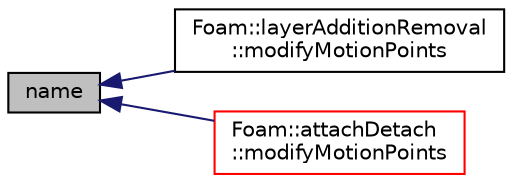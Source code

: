 digraph "name"
{
  bgcolor="transparent";
  edge [fontname="Helvetica",fontsize="10",labelfontname="Helvetica",labelfontsize="10"];
  node [fontname="Helvetica",fontsize="10",shape=record];
  rankdir="LR";
  Node1 [label="name",height=0.2,width=0.4,color="black", fillcolor="grey75", style="filled", fontcolor="black"];
  Node1 -> Node2 [dir="back",color="midnightblue",fontsize="10",style="solid",fontname="Helvetica"];
  Node2 [label="Foam::layerAdditionRemoval\l::modifyMotionPoints",height=0.2,width=0.4,color="black",URL="$a01303.html#a4a962b56dd7cf30972c468258fa888e5",tooltip="Modify motion points to comply with the topological change. "];
  Node1 -> Node3 [dir="back",color="midnightblue",fontsize="10",style="solid",fontname="Helvetica"];
  Node3 [label="Foam::attachDetach\l::modifyMotionPoints",height=0.2,width=0.4,color="red",URL="$a00081.html#a4a962b56dd7cf30972c468258fa888e5",tooltip="Modify motion points to comply with the topological change. "];
}
